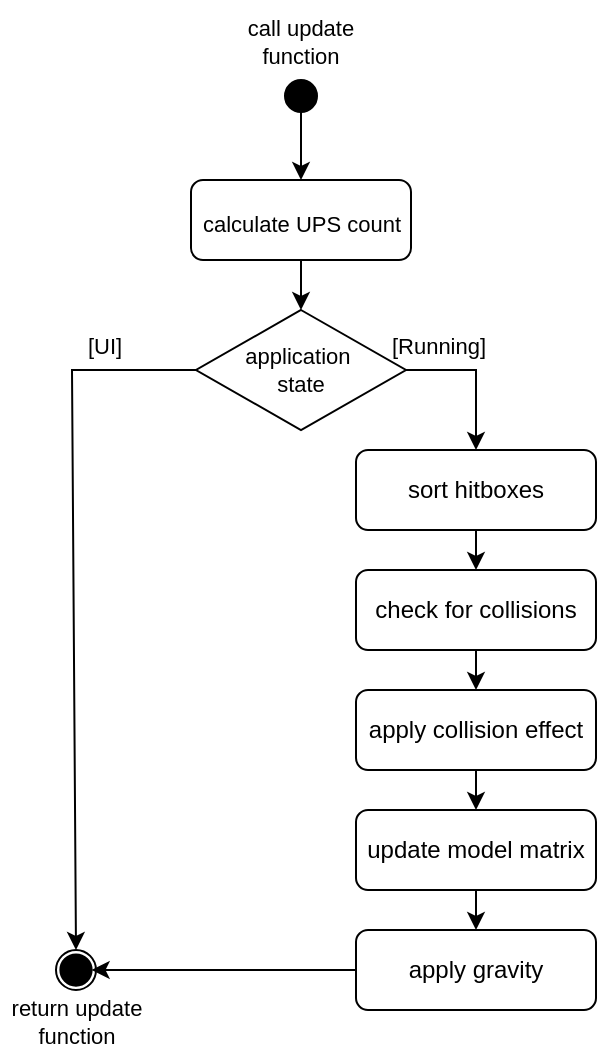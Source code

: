 <mxfile version="20.0.1" type="device"><diagram name="Page-1" id="0783ab3e-0a74-02c8-0abd-f7b4e66b4bec"><mxGraphModel dx="1422" dy="762" grid="1" gridSize="10" guides="1" tooltips="1" connect="1" arrows="1" fold="1" page="1" pageScale="1" pageWidth="850" pageHeight="1100" background="none" math="0" shadow="0"><root><mxCell id="0"/><mxCell id="1" parent="0"/><mxCell id="MR4l2EfNFP4EgvMlt5Ix-10" value="" style="endArrow=classic;html=1;rounded=0;fontSize=15;exitX=0.5;exitY=1;exitDx=0;exitDy=0;entryX=0.5;entryY=0;entryDx=0;entryDy=0;" parent="1" source="MR4l2EfNFP4EgvMlt5Ix-6" target="MR4l2EfNFP4EgvMlt5Ix-11" edge="1"><mxGeometry width="50" height="50" relative="1" as="geometry"><mxPoint x="305" y="65" as="sourcePoint"/><mxPoint x="325" y="50" as="targetPoint"/><Array as="points"/></mxGeometry></mxCell><mxCell id="MR4l2EfNFP4EgvMlt5Ix-11" value="&lt;span style=&quot;font-size: 11px;&quot;&gt;calculate UPS count&lt;br&gt;&lt;/span&gt;" style="rounded=1;whiteSpace=wrap;html=1;labelBackgroundColor=none;fontSize=15;strokeWidth=1;fillColor=none;strokeColor=default;" parent="1" vertex="1"><mxGeometry x="347.5" y="120" width="110" height="40" as="geometry"/></mxCell><mxCell id="MR4l2EfNFP4EgvMlt5Ix-15" value="" style="group" parent="1" vertex="1" connectable="0"><mxGeometry x="365" y="30" width="75" height="25" as="geometry"/></mxCell><mxCell id="MR4l2EfNFP4EgvMlt5Ix-14" value="call update function" style="text;html=1;strokeColor=none;fillColor=none;align=center;verticalAlign=middle;whiteSpace=wrap;rounded=0;labelBackgroundColor=none;fontSize=11;" parent="MR4l2EfNFP4EgvMlt5Ix-15" vertex="1"><mxGeometry y="16.667" width="75" height="8.333" as="geometry"/></mxCell><mxCell id="MR4l2EfNFP4EgvMlt5Ix-16" value="" style="endArrow=classic;html=1;rounded=0;fontSize=11;exitX=0.5;exitY=1;exitDx=0;exitDy=0;entryX=0.5;entryY=0;entryDx=0;entryDy=0;" parent="1" source="MR4l2EfNFP4EgvMlt5Ix-11" target="MR4l2EfNFP4EgvMlt5Ix-18" edge="1"><mxGeometry width="50" height="50" relative="1" as="geometry"><mxPoint x="420" y="310" as="sourcePoint"/><mxPoint x="403" y="270" as="targetPoint"/></mxGeometry></mxCell><mxCell id="MR4l2EfNFP4EgvMlt5Ix-20" value="" style="group" parent="1" vertex="1" connectable="0"><mxGeometry x="382.5" y="185" width="114.5" height="60" as="geometry"/></mxCell><mxCell id="MR4l2EfNFP4EgvMlt5Ix-18" value="application&amp;nbsp; &lt;br&gt;state" style="rhombus;whiteSpace=wrap;html=1;labelBackgroundColor=none;fontSize=11;strokeColor=default;strokeWidth=1;fillColor=none;" parent="MR4l2EfNFP4EgvMlt5Ix-20" vertex="1"><mxGeometry x="-32.5" width="105" height="60" as="geometry"/></mxCell><mxCell id="MR4l2EfNFP4EgvMlt5Ix-21" value="" style="endArrow=classic;html=1;rounded=0;fontSize=11;exitX=1;exitY=0.5;exitDx=0;exitDy=0;entryX=0.5;entryY=0;entryDx=0;entryDy=0;" parent="1" source="MR4l2EfNFP4EgvMlt5Ix-18" target="MtwwmSds8abFRFbkNpkm-9" edge="1"><mxGeometry width="50" height="50" relative="1" as="geometry"><mxPoint x="447" y="285" as="sourcePoint"/><mxPoint x="490" y="245" as="targetPoint"/><Array as="points"><mxPoint x="490" y="215"/></Array></mxGeometry></mxCell><mxCell id="MR4l2EfNFP4EgvMlt5Ix-23" value="[Running]" style="edgeLabel;html=1;align=center;verticalAlign=middle;resizable=0;points=[];fontSize=11;" parent="MR4l2EfNFP4EgvMlt5Ix-21" vertex="1" connectable="0"><mxGeometry x="-0.702" y="-1" relative="1" as="geometry"><mxPoint x="5" y="-13" as="offset"/></mxGeometry></mxCell><mxCell id="MtwwmSds8abFRFbkNpkm-1" value="" style="endArrow=classic;html=1;rounded=0;fontSize=11;exitX=0;exitY=0.5;exitDx=0;exitDy=0;entryX=0.5;entryY=0;entryDx=0;entryDy=0;" parent="1" source="MR4l2EfNFP4EgvMlt5Ix-18" target="MtwwmSds8abFRFbkNpkm-6" edge="1"><mxGeometry width="50" height="50" relative="1" as="geometry"><mxPoint x="220" y="235" as="sourcePoint"/><mxPoint x="287.5" y="315" as="targetPoint"/><Array as="points"><mxPoint x="288" y="215"/></Array></mxGeometry></mxCell><mxCell id="MtwwmSds8abFRFbkNpkm-2" value="[UI]" style="edgeLabel;html=1;align=center;verticalAlign=middle;resizable=0;points=[];fontSize=11;" parent="MtwwmSds8abFRFbkNpkm-1" vertex="1" connectable="0"><mxGeometry x="-0.702" y="-1" relative="1" as="geometry"><mxPoint x="6" y="-11" as="offset"/></mxGeometry></mxCell><mxCell id="MtwwmSds8abFRFbkNpkm-7" value="" style="group" parent="1" vertex="1" connectable="0"><mxGeometry x="280" y="505" width="20" height="20" as="geometry"/></mxCell><mxCell id="MtwwmSds8abFRFbkNpkm-6" value="" style="ellipse;whiteSpace=wrap;html=1;aspect=fixed;" parent="MtwwmSds8abFRFbkNpkm-7" vertex="1"><mxGeometry width="20" height="20" as="geometry"/></mxCell><mxCell id="MtwwmSds8abFRFbkNpkm-5" value="" style="ellipse;whiteSpace=wrap;html=1;aspect=fixed;fillColor=#000000;" parent="MtwwmSds8abFRFbkNpkm-7" vertex="1"><mxGeometry x="2.188" y="2.188" width="15.625" height="15.625" as="geometry"/></mxCell><mxCell id="MtwwmSds8abFRFbkNpkm-9" value="sort hitboxes" style="rounded=1;whiteSpace=wrap;html=1;fillColor=none;" parent="1" vertex="1"><mxGeometry x="430" y="255" width="120" height="40" as="geometry"/></mxCell><mxCell id="MtwwmSds8abFRFbkNpkm-10" value="" style="endArrow=classic;html=1;rounded=0;exitX=0.5;exitY=1;exitDx=0;exitDy=0;entryX=0.5;entryY=0;entryDx=0;entryDy=0;" parent="1" source="MtwwmSds8abFRFbkNpkm-9" target="MtwwmSds8abFRFbkNpkm-11" edge="1"><mxGeometry width="50" height="50" relative="1" as="geometry"><mxPoint x="470" y="375" as="sourcePoint"/><mxPoint x="490" y="315" as="targetPoint"/></mxGeometry></mxCell><mxCell id="MtwwmSds8abFRFbkNpkm-11" value="check for collisions" style="rounded=1;whiteSpace=wrap;html=1;fillColor=none;" parent="1" vertex="1"><mxGeometry x="430" y="315" width="120" height="40" as="geometry"/></mxCell><mxCell id="MtwwmSds8abFRFbkNpkm-18" value="" style="endArrow=classic;html=1;rounded=0;exitX=0.5;exitY=1;exitDx=0;exitDy=0;entryX=0.5;entryY=0;entryDx=0;entryDy=0;" parent="1" target="MtwwmSds8abFRFbkNpkm-19" edge="1"><mxGeometry width="50" height="50" relative="1" as="geometry"><mxPoint x="490" y="355" as="sourcePoint"/><mxPoint x="490" y="375" as="targetPoint"/></mxGeometry></mxCell><mxCell id="MtwwmSds8abFRFbkNpkm-19" value="apply collision effect" style="rounded=1;whiteSpace=wrap;html=1;fillColor=none;" parent="1" vertex="1"><mxGeometry x="430" y="375" width="120" height="40" as="geometry"/></mxCell><mxCell id="MtwwmSds8abFRFbkNpkm-20" value="" style="endArrow=classic;html=1;rounded=0;exitX=0.5;exitY=1;exitDx=0;exitDy=0;entryX=0.5;entryY=0;entryDx=0;entryDy=0;" parent="1" target="MtwwmSds8abFRFbkNpkm-21" edge="1"><mxGeometry width="50" height="50" relative="1" as="geometry"><mxPoint x="490" y="415" as="sourcePoint"/><mxPoint x="490" y="435" as="targetPoint"/></mxGeometry></mxCell><mxCell id="MtwwmSds8abFRFbkNpkm-21" value="update model matrix" style="rounded=1;whiteSpace=wrap;html=1;fillColor=none;" parent="1" vertex="1"><mxGeometry x="430" y="435" width="120" height="40" as="geometry"/></mxCell><mxCell id="MtwwmSds8abFRFbkNpkm-22" value="" style="endArrow=classic;html=1;rounded=0;exitX=0.5;exitY=1;exitDx=0;exitDy=0;entryX=0.5;entryY=0;entryDx=0;entryDy=0;" parent="1" target="MtwwmSds8abFRFbkNpkm-23" edge="1"><mxGeometry width="50" height="50" relative="1" as="geometry"><mxPoint x="490" y="475" as="sourcePoint"/><mxPoint x="490" y="495" as="targetPoint"/></mxGeometry></mxCell><mxCell id="MtwwmSds8abFRFbkNpkm-23" value="apply gravity" style="rounded=1;whiteSpace=wrap;html=1;fillColor=none;" parent="1" vertex="1"><mxGeometry x="430" y="495" width="120" height="40" as="geometry"/></mxCell><mxCell id="MtwwmSds8abFRFbkNpkm-24" value="" style="endArrow=classic;html=1;rounded=0;exitX=0;exitY=0.5;exitDx=0;exitDy=0;entryX=1;entryY=0.5;entryDx=0;entryDy=0;" parent="1" source="MtwwmSds8abFRFbkNpkm-23" target="MtwwmSds8abFRFbkNpkm-5" edge="1"><mxGeometry width="50" height="50" relative="1" as="geometry"><mxPoint x="490" y="535" as="sourcePoint"/><mxPoint x="490" y="555" as="targetPoint"/></mxGeometry></mxCell><mxCell id="MR4l2EfNFP4EgvMlt5Ix-6" value="" style="ellipse;whiteSpace=wrap;html=1;aspect=fixed;fontSize=15;strokeWidth=1;labelBackgroundColor=none;fillColor=#000000;" parent="1" vertex="1"><mxGeometry x="394.5" y="70" width="16" height="16" as="geometry"/></mxCell><mxCell id="MtwwmSds8abFRFbkNpkm-28" value="" style="group" parent="1" vertex="1" connectable="0"><mxGeometry x="252.5" y="520" width="75" height="25" as="geometry"/></mxCell><mxCell id="MtwwmSds8abFRFbkNpkm-29" value="return update function" style="text;html=1;strokeColor=none;fillColor=none;align=center;verticalAlign=middle;whiteSpace=wrap;rounded=0;labelBackgroundColor=none;fontSize=11;" parent="MtwwmSds8abFRFbkNpkm-28" vertex="1"><mxGeometry y="16.667" width="75" height="8.333" as="geometry"/></mxCell></root></mxGraphModel></diagram></mxfile>